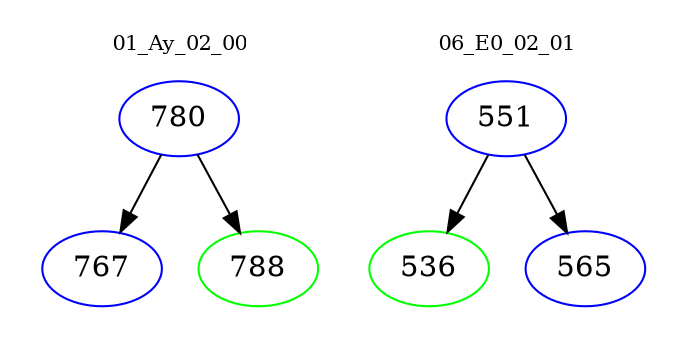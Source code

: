 digraph{
subgraph cluster_0 {
color = white
label = "01_Ay_02_00";
fontsize=10;
T0_780 [label="780", color="blue"]
T0_780 -> T0_767 [color="black"]
T0_767 [label="767", color="blue"]
T0_780 -> T0_788 [color="black"]
T0_788 [label="788", color="green"]
}
subgraph cluster_1 {
color = white
label = "06_E0_02_01";
fontsize=10;
T1_551 [label="551", color="blue"]
T1_551 -> T1_536 [color="black"]
T1_536 [label="536", color="green"]
T1_551 -> T1_565 [color="black"]
T1_565 [label="565", color="blue"]
}
}
